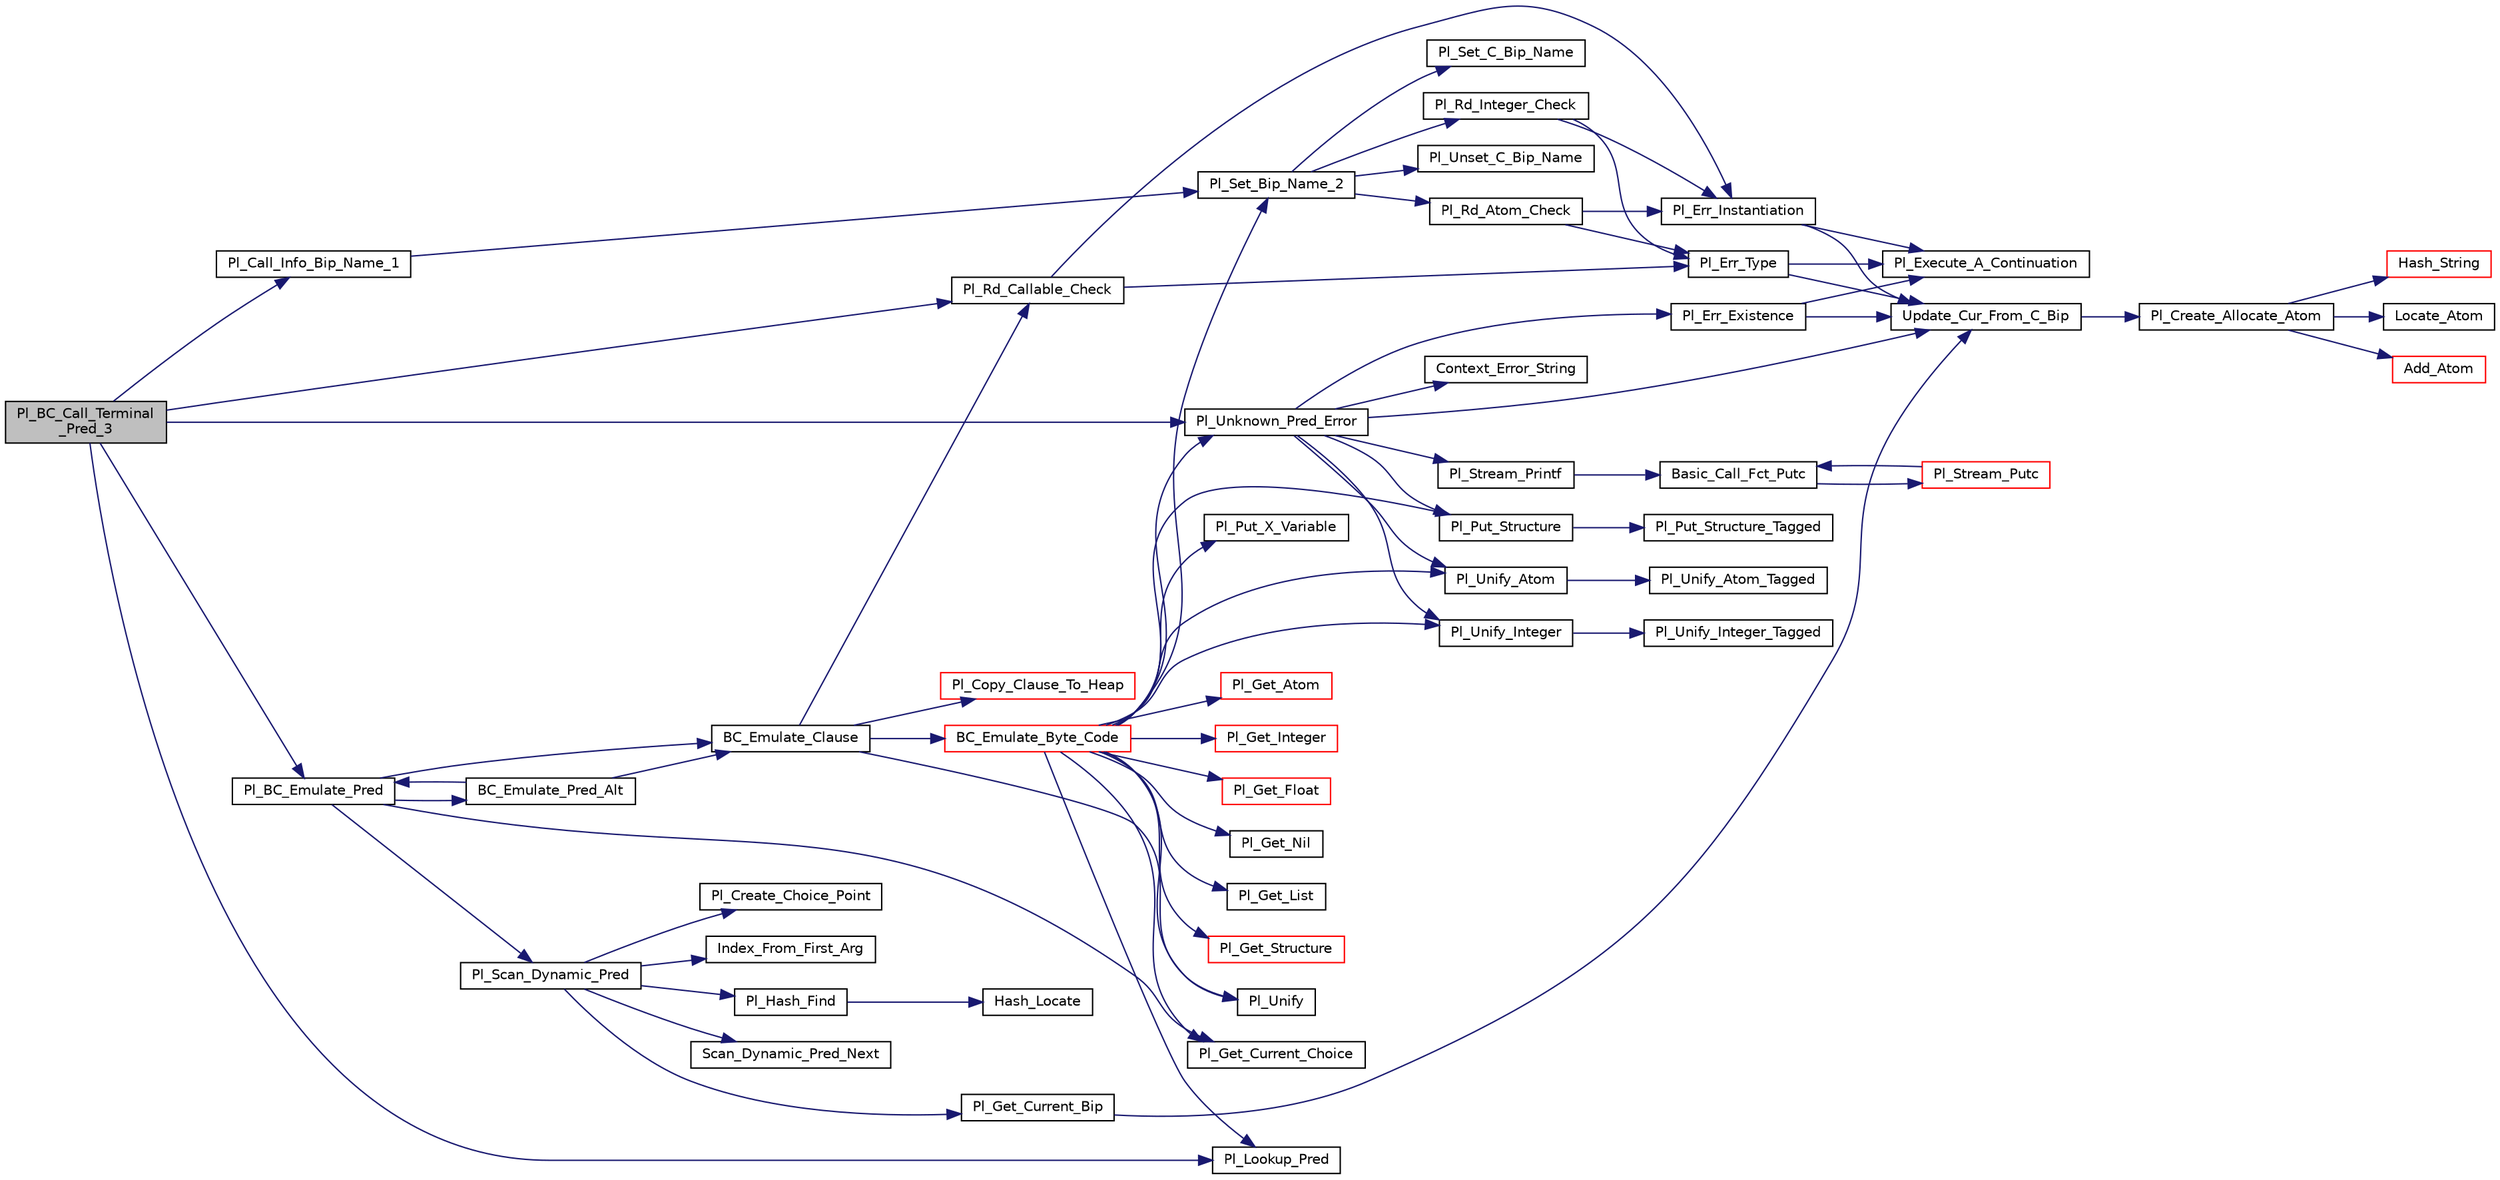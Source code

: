 digraph "Pl_BC_Call_Terminal_Pred_3"
{
  edge [fontname="Helvetica",fontsize="10",labelfontname="Helvetica",labelfontsize="10"];
  node [fontname="Helvetica",fontsize="10",shape=record];
  rankdir="LR";
  Node1 [label="Pl_BC_Call_Terminal\l_Pred_3",height=0.2,width=0.4,color="black", fillcolor="grey75", style="filled", fontcolor="black"];
  Node1 -> Node2 [color="midnightblue",fontsize="10",style="solid",fontname="Helvetica"];
  Node2 [label="Pl_Rd_Callable_Check",height=0.2,width=0.4,color="black", fillcolor="white", style="filled",URL="$c__supp_8c.html#a3c498e5d4df7e7f9c014131a40f63d22"];
  Node2 -> Node3 [color="midnightblue",fontsize="10",style="solid",fontname="Helvetica"];
  Node3 [label="Pl_Err_Instantiation",height=0.2,width=0.4,color="black", fillcolor="white", style="filled",URL="$error__supp_8c.html#a17057fc5577da70316e8f62fca4743f7"];
  Node3 -> Node4 [color="midnightblue",fontsize="10",style="solid",fontname="Helvetica"];
  Node4 [label="Update_Cur_From_C_Bip",height=0.2,width=0.4,color="black", fillcolor="white", style="filled",URL="$error__supp_8c.html#aef1341aeb3ceb943d8e9d7d6f77b0582"];
  Node4 -> Node5 [color="midnightblue",fontsize="10",style="solid",fontname="Helvetica"];
  Node5 [label="Pl_Create_Allocate_Atom",height=0.2,width=0.4,color="black", fillcolor="white", style="filled",URL="$atom_8c.html#a76a3983dda97458000ed903b9bc94f6c"];
  Node5 -> Node6 [color="midnightblue",fontsize="10",style="solid",fontname="Helvetica"];
  Node6 [label="Hash_String",height=0.2,width=0.4,color="red", fillcolor="white", style="filled",URL="$atom_8c.html#a9ed09c0173fe0a0e6d0f90ec363687fe"];
  Node5 -> Node7 [color="midnightblue",fontsize="10",style="solid",fontname="Helvetica"];
  Node7 [label="Locate_Atom",height=0.2,width=0.4,color="black", fillcolor="white", style="filled",URL="$atom_8c.html#ad4222685eae3cdb0315df48a8a7e89fc"];
  Node5 -> Node8 [color="midnightblue",fontsize="10",style="solid",fontname="Helvetica"];
  Node8 [label="Add_Atom",height=0.2,width=0.4,color="red", fillcolor="white", style="filled",URL="$atom_8c.html#abe628ad301508c0ed926cfb4bc791818"];
  Node3 -> Node9 [color="midnightblue",fontsize="10",style="solid",fontname="Helvetica"];
  Node9 [label="Pl_Execute_A_Continuation",height=0.2,width=0.4,color="black", fillcolor="white", style="filled",URL="$engine_8c.html#ae0fcb6df66410fd57c52a0ba16527642"];
  Node2 -> Node10 [color="midnightblue",fontsize="10",style="solid",fontname="Helvetica"];
  Node10 [label="Pl_Err_Type",height=0.2,width=0.4,color="black", fillcolor="white", style="filled",URL="$error__supp_8c.html#a88375a38b23326055e59e455c25f982e"];
  Node10 -> Node4 [color="midnightblue",fontsize="10",style="solid",fontname="Helvetica"];
  Node10 -> Node9 [color="midnightblue",fontsize="10",style="solid",fontname="Helvetica"];
  Node1 -> Node11 [color="midnightblue",fontsize="10",style="solid",fontname="Helvetica"];
  Node11 [label="Pl_Lookup_Pred",height=0.2,width=0.4,color="black", fillcolor="white", style="filled",URL="$pred_8c.html#aa8ebf08b93ec7e4bde2c544c70ba4c39"];
  Node1 -> Node12 [color="midnightblue",fontsize="10",style="solid",fontname="Helvetica"];
  Node12 [label="Pl_Call_Info_Bip_Name_1",height=0.2,width=0.4,color="black", fillcolor="white", style="filled",URL="$callinf__supp_8c.html#ac4c5857363907252ca923c9553b11e30"];
  Node12 -> Node13 [color="midnightblue",fontsize="10",style="solid",fontname="Helvetica"];
  Node13 [label="Pl_Set_Bip_Name_2",height=0.2,width=0.4,color="black", fillcolor="white", style="filled",URL="$error__supp_8c.html#a787707e86c9d03e62a7e6538d4b972ca"];
  Node13 -> Node14 [color="midnightblue",fontsize="10",style="solid",fontname="Helvetica"];
  Node14 [label="Pl_Set_C_Bip_Name",height=0.2,width=0.4,color="black", fillcolor="white", style="filled",URL="$error__supp_8c.html#ab8256cda3ff04e0c94916c88bf464e79"];
  Node13 -> Node15 [color="midnightblue",fontsize="10",style="solid",fontname="Helvetica"];
  Node15 [label="Pl_Rd_Atom_Check",height=0.2,width=0.4,color="black", fillcolor="white", style="filled",URL="$c__supp_8c.html#a7659195fe3d298fb9e8b8cedf62e3ba8"];
  Node15 -> Node3 [color="midnightblue",fontsize="10",style="solid",fontname="Helvetica"];
  Node15 -> Node10 [color="midnightblue",fontsize="10",style="solid",fontname="Helvetica"];
  Node13 -> Node16 [color="midnightblue",fontsize="10",style="solid",fontname="Helvetica"];
  Node16 [label="Pl_Rd_Integer_Check",height=0.2,width=0.4,color="black", fillcolor="white", style="filled",URL="$c__supp_8c.html#a4d49bcb32b72985e0cb21cde4978c313"];
  Node16 -> Node3 [color="midnightblue",fontsize="10",style="solid",fontname="Helvetica"];
  Node16 -> Node10 [color="midnightblue",fontsize="10",style="solid",fontname="Helvetica"];
  Node13 -> Node17 [color="midnightblue",fontsize="10",style="solid",fontname="Helvetica"];
  Node17 [label="Pl_Unset_C_Bip_Name",height=0.2,width=0.4,color="black", fillcolor="white", style="filled",URL="$error__supp_8c.html#a984f5827dd2759c4b1dab06e8c4acaf5"];
  Node1 -> Node18 [color="midnightblue",fontsize="10",style="solid",fontname="Helvetica"];
  Node18 [label="Pl_Unknown_Pred_Error",height=0.2,width=0.4,color="black", fillcolor="white", style="filled",URL="$error__supp_8c.html#af6bb192d80e33b33ee3af9741a84fd42"];
  Node18 -> Node19 [color="midnightblue",fontsize="10",style="solid",fontname="Helvetica"];
  Node19 [label="Pl_Put_Structure",height=0.2,width=0.4,color="black", fillcolor="white", style="filled",URL="$wam__inst_8c.html#aa32a139dbb5d14b79b3655b5ad06502e"];
  Node19 -> Node20 [color="midnightblue",fontsize="10",style="solid",fontname="Helvetica"];
  Node20 [label="Pl_Put_Structure_Tagged",height=0.2,width=0.4,color="black", fillcolor="white", style="filled",URL="$wam__inst_8c.html#a0979a8e2cad3f397d84bfea3ee5dfb0c"];
  Node18 -> Node21 [color="midnightblue",fontsize="10",style="solid",fontname="Helvetica"];
  Node21 [label="Pl_Unify_Atom",height=0.2,width=0.4,color="black", fillcolor="white", style="filled",URL="$wam__inst_8c.html#a9d87a5b4acfffab877517842b1fa4055"];
  Node21 -> Node22 [color="midnightblue",fontsize="10",style="solid",fontname="Helvetica"];
  Node22 [label="Pl_Unify_Atom_Tagged",height=0.2,width=0.4,color="black", fillcolor="white", style="filled",URL="$wam__inst_8c.html#a656e0931247533aa8d30c3e0398513fe"];
  Node18 -> Node23 [color="midnightblue",fontsize="10",style="solid",fontname="Helvetica"];
  Node23 [label="Pl_Unify_Integer",height=0.2,width=0.4,color="black", fillcolor="white", style="filled",URL="$wam__inst_8c.html#a6ec65d8b59b5c6b865ad0e4f1b23b73e"];
  Node23 -> Node24 [color="midnightblue",fontsize="10",style="solid",fontname="Helvetica"];
  Node24 [label="Pl_Unify_Integer_Tagged",height=0.2,width=0.4,color="black", fillcolor="white", style="filled",URL="$wam__inst_8c.html#a3be80b778e2bf523f0d512323c9f3125"];
  Node18 -> Node25 [color="midnightblue",fontsize="10",style="solid",fontname="Helvetica"];
  Node25 [label="Pl_Err_Existence",height=0.2,width=0.4,color="black", fillcolor="white", style="filled",URL="$error__supp_8c.html#a1b967689bb0b5856152a1b9304570e66"];
  Node25 -> Node4 [color="midnightblue",fontsize="10",style="solid",fontname="Helvetica"];
  Node25 -> Node9 [color="midnightblue",fontsize="10",style="solid",fontname="Helvetica"];
  Node18 -> Node4 [color="midnightblue",fontsize="10",style="solid",fontname="Helvetica"];
  Node18 -> Node26 [color="midnightblue",fontsize="10",style="solid",fontname="Helvetica"];
  Node26 [label="Pl_Stream_Printf",height=0.2,width=0.4,color="black", fillcolor="white", style="filled",URL="$stream__supp_8c.html#aa0a1fdfbaae9e476151527d87510c0eb"];
  Node26 -> Node27 [color="midnightblue",fontsize="10",style="solid",fontname="Helvetica"];
  Node27 [label="Basic_Call_Fct_Putc",height=0.2,width=0.4,color="black", fillcolor="white", style="filled",URL="$stream__supp_8c.html#a8f331c65c933f08991e3d6622ffe538f"];
  Node27 -> Node28 [color="midnightblue",fontsize="10",style="solid",fontname="Helvetica"];
  Node28 [label="Pl_Stream_Putc",height=0.2,width=0.4,color="red", fillcolor="white", style="filled",URL="$stream__supp_8c.html#aaa89ed2e422788cf2648a9228868c1b6"];
  Node28 -> Node27 [color="midnightblue",fontsize="10",style="solid",fontname="Helvetica"];
  Node18 -> Node29 [color="midnightblue",fontsize="10",style="solid",fontname="Helvetica"];
  Node29 [label="Context_Error_String",height=0.2,width=0.4,color="black", fillcolor="white", style="filled",URL="$error__supp_8c.html#a0190093a8a05169f87d93257e72c9851"];
  Node1 -> Node30 [color="midnightblue",fontsize="10",style="solid",fontname="Helvetica"];
  Node30 [label="Pl_BC_Emulate_Pred",height=0.2,width=0.4,color="black", fillcolor="white", style="filled",URL="$bc__supp_8c.html#a8a045e53639fe083b9e018f119e754e4"];
  Node30 -> Node31 [color="midnightblue",fontsize="10",style="solid",fontname="Helvetica"];
  Node31 [label="Pl_Get_Current_Choice",height=0.2,width=0.4,color="black", fillcolor="white", style="filled",URL="$wam__inst_8c.html#af06a1a3342769e7c5434a147c3f66748"];
  Node30 -> Node32 [color="midnightblue",fontsize="10",style="solid",fontname="Helvetica"];
  Node32 [label="Pl_Scan_Dynamic_Pred",height=0.2,width=0.4,color="black", fillcolor="white", style="filled",URL="$dynam__supp_8c.html#ad7b836ca5b36d7839115b035aa0d1944"];
  Node32 -> Node33 [color="midnightblue",fontsize="10",style="solid",fontname="Helvetica"];
  Node33 [label="Pl_Get_Current_Bip",height=0.2,width=0.4,color="black", fillcolor="white", style="filled",URL="$error__supp_8c.html#a8df805fb3afbc1fa300c3d9e8ceb5208"];
  Node33 -> Node4 [color="midnightblue",fontsize="10",style="solid",fontname="Helvetica"];
  Node32 -> Node34 [color="midnightblue",fontsize="10",style="solid",fontname="Helvetica"];
  Node34 [label="Index_From_First_Arg",height=0.2,width=0.4,color="black", fillcolor="white", style="filled",URL="$dynam__supp_8c.html#a1fe591a9dfadbabfcd8572598baebf18"];
  Node32 -> Node35 [color="midnightblue",fontsize="10",style="solid",fontname="Helvetica"];
  Node35 [label="Pl_Hash_Find",height=0.2,width=0.4,color="black", fillcolor="white", style="filled",URL="$hash_8c.html#aec674b585bde3301a8a850dd742cc243"];
  Node35 -> Node36 [color="midnightblue",fontsize="10",style="solid",fontname="Helvetica"];
  Node36 [label="Hash_Locate",height=0.2,width=0.4,color="black", fillcolor="white", style="filled",URL="$hash_8c.html#a12948099c13cb849ed3575849492ac33"];
  Node32 -> Node37 [color="midnightblue",fontsize="10",style="solid",fontname="Helvetica"];
  Node37 [label="Scan_Dynamic_Pred_Next",height=0.2,width=0.4,color="black", fillcolor="white", style="filled",URL="$dynam__supp_8c.html#aac5c5e2f7507d4c8d463f76198a04f03"];
  Node32 -> Node38 [color="midnightblue",fontsize="10",style="solid",fontname="Helvetica"];
  Node38 [label="Pl_Create_Choice_Point",height=0.2,width=0.4,color="black", fillcolor="white", style="filled",URL="$wam__inst_8c.html#a482d0f0a0b2ac53fc463aaa753ce071e"];
  Node30 -> Node39 [color="midnightblue",fontsize="10",style="solid",fontname="Helvetica"];
  Node39 [label="BC_Emulate_Pred_Alt",height=0.2,width=0.4,color="black", fillcolor="white", style="filled",URL="$bc__supp_8c.html#af5eb08f345855ac14975d4366243dbc5"];
  Node39 -> Node40 [color="midnightblue",fontsize="10",style="solid",fontname="Helvetica"];
  Node40 [label="BC_Emulate_Clause",height=0.2,width=0.4,color="black", fillcolor="white", style="filled",URL="$bc__supp_8c.html#a77ff26a73bb5736aff1d2c5d97400be5"];
  Node40 -> Node41 [color="midnightblue",fontsize="10",style="solid",fontname="Helvetica"];
  Node41 [label="BC_Emulate_Byte_Code",height=0.2,width=0.4,color="red", fillcolor="white", style="filled",URL="$bc__supp_8c.html#a76dfe05d2b8c2759f785c9a9a003b782"];
  Node41 -> Node42 [color="midnightblue",fontsize="10",style="solid",fontname="Helvetica"];
  Node42 [label="Pl_Unify",height=0.2,width=0.4,color="black", fillcolor="white", style="filled",URL="$wam__inst_8h.html#a098bda85a540e8ca5969063ccfd4ea20"];
  Node41 -> Node43 [color="midnightblue",fontsize="10",style="solid",fontname="Helvetica"];
  Node43 [label="Pl_Get_Atom",height=0.2,width=0.4,color="red", fillcolor="white", style="filled",URL="$wam__inst_8c.html#a78229c8d23053191e0fee7952757f9c7"];
  Node41 -> Node44 [color="midnightblue",fontsize="10",style="solid",fontname="Helvetica"];
  Node44 [label="Pl_Get_Integer",height=0.2,width=0.4,color="red", fillcolor="white", style="filled",URL="$wam__inst_8c.html#a4674b6fe0ab6340bbe076f8d485673e7"];
  Node41 -> Node45 [color="midnightblue",fontsize="10",style="solid",fontname="Helvetica"];
  Node45 [label="Pl_Get_Float",height=0.2,width=0.4,color="red", fillcolor="white", style="filled",URL="$wam__inst_8c.html#a8899ae2504ab650fe32b26ef80281dc1"];
  Node41 -> Node46 [color="midnightblue",fontsize="10",style="solid",fontname="Helvetica"];
  Node46 [label="Pl_Get_Nil",height=0.2,width=0.4,color="black", fillcolor="white", style="filled",URL="$wam__inst_8c.html#a4ab2a67fe680997c88472c007bafbcbd"];
  Node41 -> Node47 [color="midnightblue",fontsize="10",style="solid",fontname="Helvetica"];
  Node47 [label="Pl_Get_List",height=0.2,width=0.4,color="black", fillcolor="white", style="filled",URL="$wam__inst_8c.html#ac053eb26fdee8a8e71ea9a5ac4079ab0"];
  Node41 -> Node48 [color="midnightblue",fontsize="10",style="solid",fontname="Helvetica"];
  Node48 [label="Pl_Get_Structure",height=0.2,width=0.4,color="red", fillcolor="white", style="filled",URL="$wam__inst_8c.html#a3142e85c3603983f78392e0a0498106b"];
  Node41 -> Node49 [color="midnightblue",fontsize="10",style="solid",fontname="Helvetica"];
  Node49 [label="Pl_Put_X_Variable",height=0.2,width=0.4,color="black", fillcolor="white", style="filled",URL="$wam__inst_8c.html#ac3ef9bcbd100b6820236c04a0b7996d1"];
  Node41 -> Node19 [color="midnightblue",fontsize="10",style="solid",fontname="Helvetica"];
  Node41 -> Node21 [color="midnightblue",fontsize="10",style="solid",fontname="Helvetica"];
  Node41 -> Node23 [color="midnightblue",fontsize="10",style="solid",fontname="Helvetica"];
  Node41 -> Node11 [color="midnightblue",fontsize="10",style="solid",fontname="Helvetica"];
  Node41 -> Node13 [color="midnightblue",fontsize="10",style="solid",fontname="Helvetica"];
  Node41 -> Node18 [color="midnightblue",fontsize="10",style="solid",fontname="Helvetica"];
  Node41 -> Node31 [color="midnightblue",fontsize="10",style="solid",fontname="Helvetica"];
  Node40 -> Node50 [color="midnightblue",fontsize="10",style="solid",fontname="Helvetica"];
  Node50 [label="Pl_Copy_Clause_To_Heap",height=0.2,width=0.4,color="red", fillcolor="white", style="filled",URL="$dynam__supp_8c.html#afed2b2b3d8c4223c1ddddc6d4813b247"];
  Node40 -> Node2 [color="midnightblue",fontsize="10",style="solid",fontname="Helvetica"];
  Node40 -> Node42 [color="midnightblue",fontsize="10",style="solid",fontname="Helvetica"];
  Node39 -> Node30 [color="midnightblue",fontsize="10",style="solid",fontname="Helvetica"];
  Node30 -> Node40 [color="midnightblue",fontsize="10",style="solid",fontname="Helvetica"];
}
